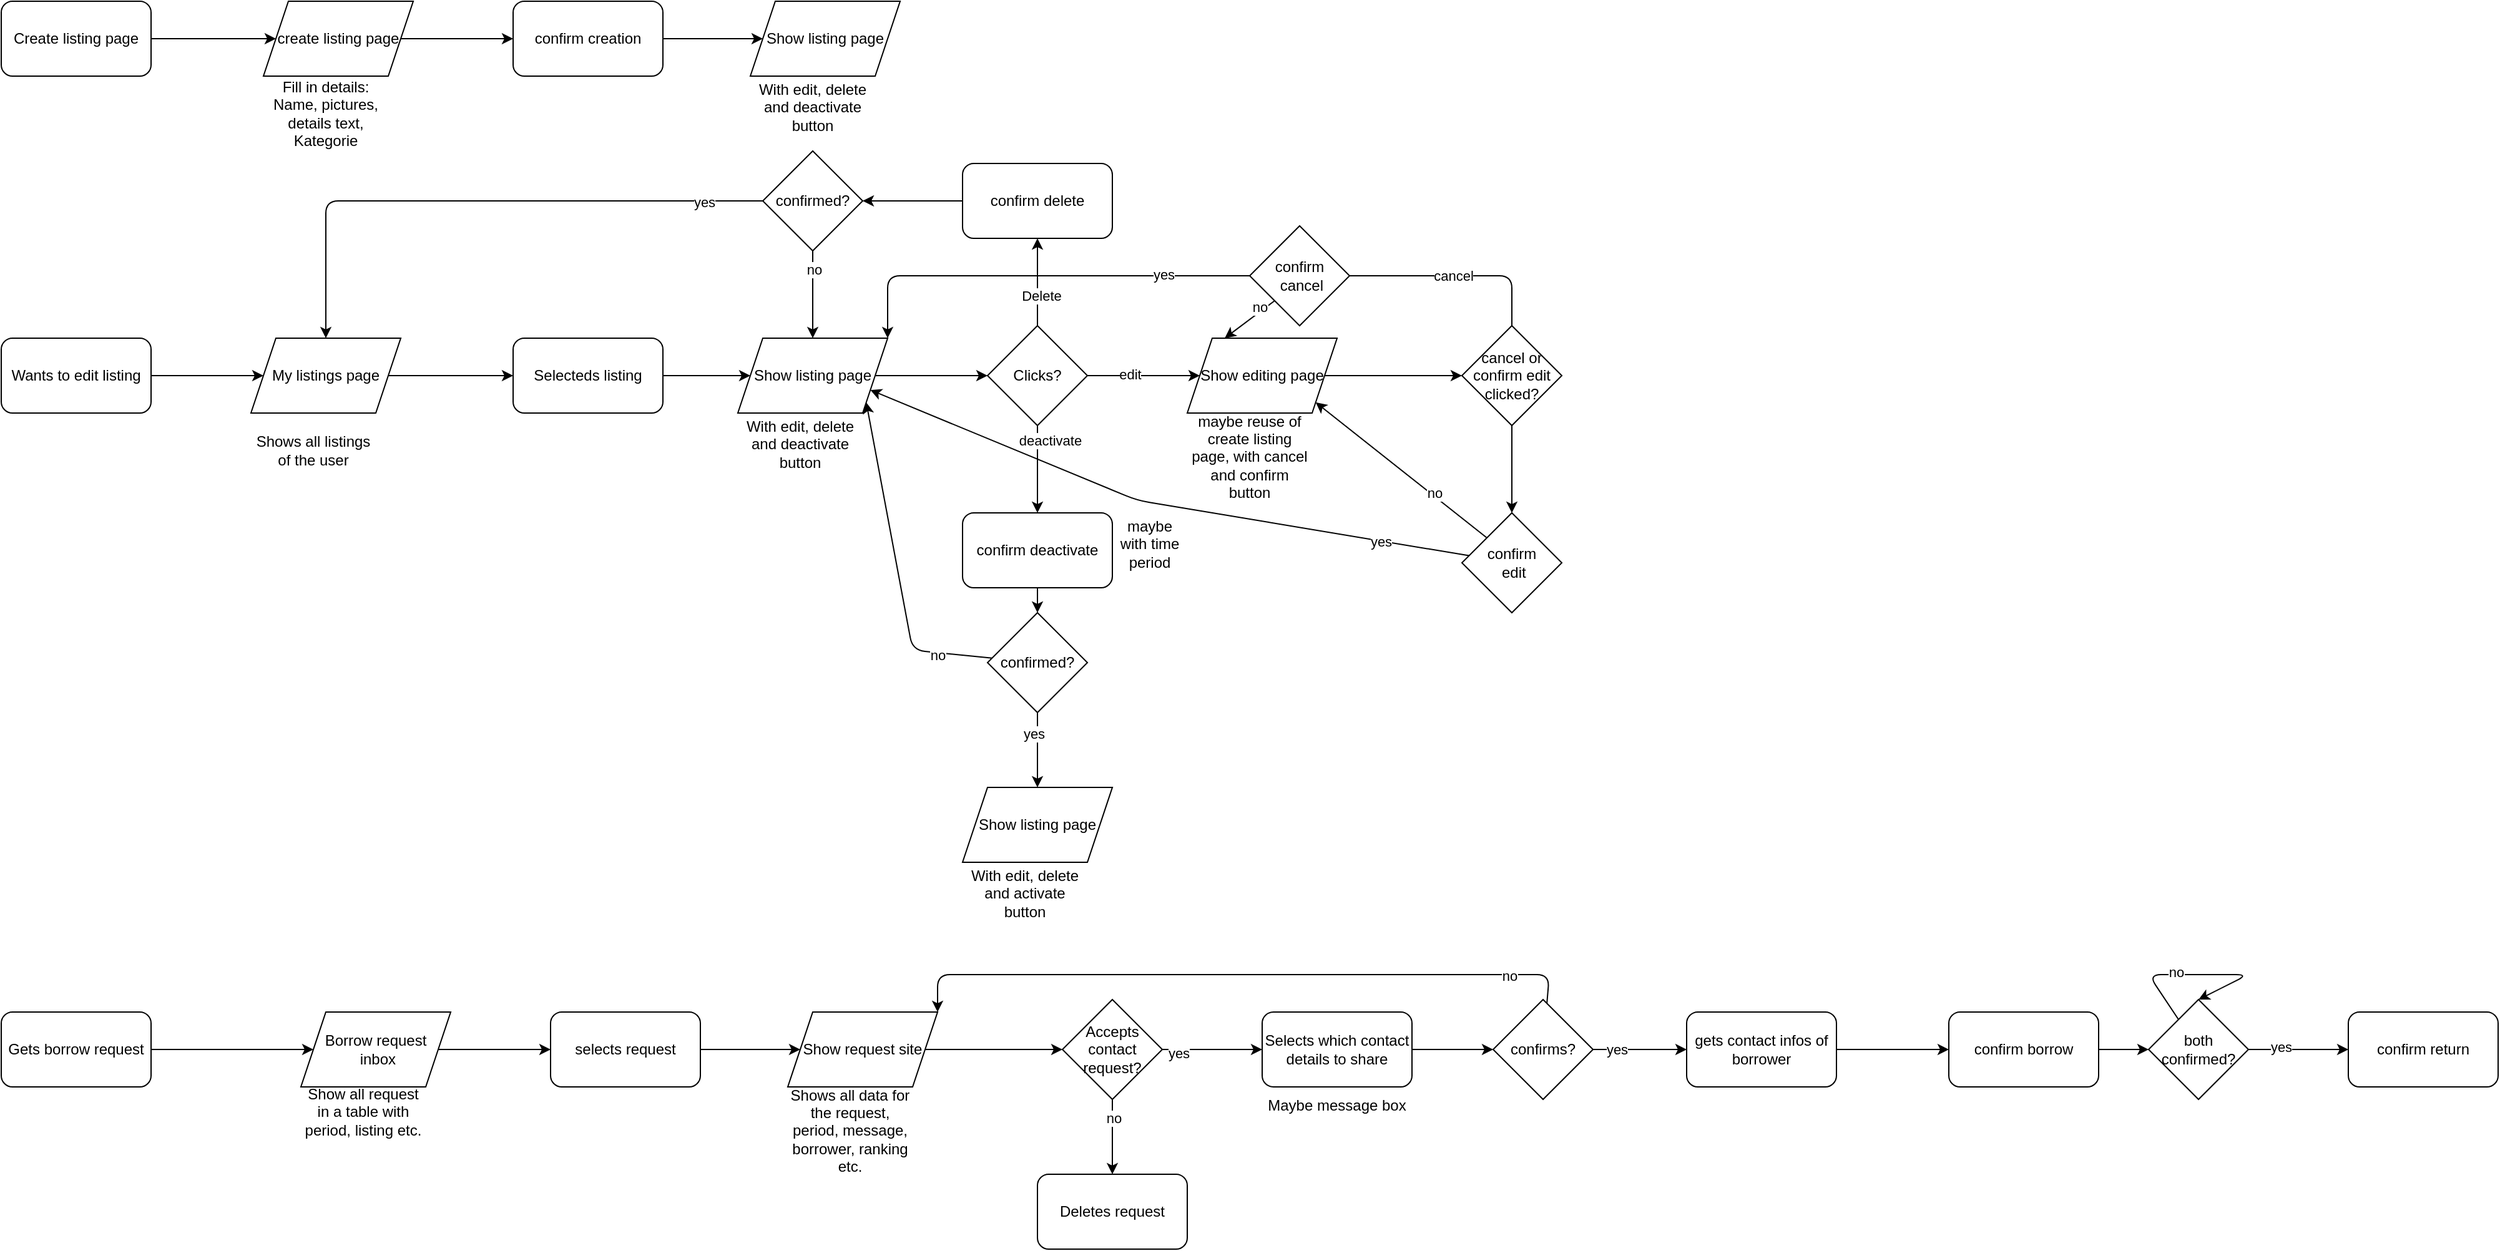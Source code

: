 <mxfile>
    <diagram id="UMplKjhyybwrrLkcO9Zi" name="Page-1">
        <mxGraphModel dx="854" dy="787" grid="1" gridSize="10" guides="1" tooltips="1" connect="1" arrows="1" fold="1" page="1" pageScale="1" pageWidth="850" pageHeight="1100" math="0" shadow="0">
            <root>
                <mxCell id="0"/>
                <mxCell id="1" parent="0"/>
                <mxCell id="4" style="edgeStyle=none;html=1;entryX=0;entryY=0.5;entryDx=0;entryDy=0;" edge="1" parent="1" source="2" target="3">
                    <mxGeometry relative="1" as="geometry"/>
                </mxCell>
                <mxCell id="2" value="Create listing page" style="rounded=1;whiteSpace=wrap;html=1;" vertex="1" parent="1">
                    <mxGeometry x="40" y="320" width="120" height="60" as="geometry"/>
                </mxCell>
                <mxCell id="9" style="edgeStyle=none;html=1;" edge="1" parent="1" source="3" target="8">
                    <mxGeometry relative="1" as="geometry"/>
                </mxCell>
                <mxCell id="3" value="create listing page" style="shape=parallelogram;perimeter=parallelogramPerimeter;whiteSpace=wrap;html=1;fixedSize=1;" vertex="1" parent="1">
                    <mxGeometry x="250" y="320" width="120" height="60" as="geometry"/>
                </mxCell>
                <mxCell id="5" value="Fill in details:&lt;br&gt;Name, pictures, details text, Kategorie" style="text;html=1;strokeColor=none;fillColor=none;align=center;verticalAlign=middle;whiteSpace=wrap;rounded=0;" vertex="1" parent="1">
                    <mxGeometry x="250" y="380" width="100" height="60" as="geometry"/>
                </mxCell>
                <mxCell id="11" style="edgeStyle=none;html=1;entryX=0;entryY=0.5;entryDx=0;entryDy=0;" edge="1" parent="1" source="8" target="10">
                    <mxGeometry relative="1" as="geometry"/>
                </mxCell>
                <mxCell id="8" value="confirm creation" style="rounded=1;whiteSpace=wrap;html=1;" vertex="1" parent="1">
                    <mxGeometry x="450" y="320" width="120" height="60" as="geometry"/>
                </mxCell>
                <mxCell id="10" value="Show listing page" style="shape=parallelogram;perimeter=parallelogramPerimeter;whiteSpace=wrap;html=1;fixedSize=1;" vertex="1" parent="1">
                    <mxGeometry x="640" y="320" width="120" height="60" as="geometry"/>
                </mxCell>
                <mxCell id="12" value="With edit, delete and deactivate button" style="text;html=1;strokeColor=none;fillColor=none;align=center;verticalAlign=middle;whiteSpace=wrap;rounded=0;" vertex="1" parent="1">
                    <mxGeometry x="640" y="380" width="100" height="50" as="geometry"/>
                </mxCell>
                <mxCell id="15" style="edgeStyle=none;html=1;" edge="1" parent="1" source="13" target="14">
                    <mxGeometry relative="1" as="geometry"/>
                </mxCell>
                <mxCell id="13" value="Wants to edit listing" style="rounded=1;whiteSpace=wrap;html=1;" vertex="1" parent="1">
                    <mxGeometry x="40" y="590" width="120" height="60" as="geometry"/>
                </mxCell>
                <mxCell id="18" style="edgeStyle=none;html=1;" edge="1" parent="1" source="14" target="17">
                    <mxGeometry relative="1" as="geometry"/>
                </mxCell>
                <mxCell id="14" value="My listings page" style="shape=parallelogram;perimeter=parallelogramPerimeter;whiteSpace=wrap;html=1;fixedSize=1;" vertex="1" parent="1">
                    <mxGeometry x="240" y="590" width="120" height="60" as="geometry"/>
                </mxCell>
                <mxCell id="16" value="Shows all listings of the user" style="text;html=1;strokeColor=none;fillColor=none;align=center;verticalAlign=middle;whiteSpace=wrap;rounded=0;" vertex="1" parent="1">
                    <mxGeometry x="240" y="650" width="100" height="60" as="geometry"/>
                </mxCell>
                <mxCell id="21" style="edgeStyle=none;html=1;" edge="1" parent="1" source="17" target="19">
                    <mxGeometry relative="1" as="geometry"/>
                </mxCell>
                <mxCell id="17" value="Selecteds listing" style="rounded=1;whiteSpace=wrap;html=1;" vertex="1" parent="1">
                    <mxGeometry x="450" y="590" width="120" height="60" as="geometry"/>
                </mxCell>
                <mxCell id="25" style="edgeStyle=none;html=1;" edge="1" parent="1" source="19" target="24">
                    <mxGeometry relative="1" as="geometry"/>
                </mxCell>
                <mxCell id="19" value="Show listing page" style="shape=parallelogram;perimeter=parallelogramPerimeter;whiteSpace=wrap;html=1;fixedSize=1;" vertex="1" parent="1">
                    <mxGeometry x="630" y="590" width="120" height="60" as="geometry"/>
                </mxCell>
                <mxCell id="20" value="With edit, delete and deactivate button" style="text;html=1;strokeColor=none;fillColor=none;align=center;verticalAlign=middle;whiteSpace=wrap;rounded=0;" vertex="1" parent="1">
                    <mxGeometry x="630" y="650" width="100" height="50" as="geometry"/>
                </mxCell>
                <mxCell id="28" style="edgeStyle=none;html=1;entryX=0.5;entryY=1;entryDx=0;entryDy=0;" edge="1" parent="1" source="24" target="27">
                    <mxGeometry relative="1" as="geometry"/>
                </mxCell>
                <mxCell id="30" value="Delete" style="edgeLabel;html=1;align=center;verticalAlign=middle;resizable=0;points=[];" vertex="1" connectable="0" parent="28">
                    <mxGeometry x="-0.314" y="-3" relative="1" as="geometry">
                        <mxPoint as="offset"/>
                    </mxGeometry>
                </mxCell>
                <mxCell id="43" style="edgeStyle=none;html=1;" edge="1" parent="1" source="24" target="42">
                    <mxGeometry relative="1" as="geometry"/>
                </mxCell>
                <mxCell id="45" value="deactivate" style="edgeLabel;html=1;align=center;verticalAlign=middle;resizable=0;points=[];" vertex="1" connectable="0" parent="43">
                    <mxGeometry x="-0.6" y="-2" relative="1" as="geometry">
                        <mxPoint x="12" y="-2" as="offset"/>
                    </mxGeometry>
                </mxCell>
                <mxCell id="56" style="edgeStyle=none;html=1;" edge="1" parent="1" source="24" target="55">
                    <mxGeometry relative="1" as="geometry"/>
                </mxCell>
                <mxCell id="57" value="edit" style="edgeLabel;html=1;align=center;verticalAlign=middle;resizable=0;points=[];" vertex="1" connectable="0" parent="56">
                    <mxGeometry x="-0.244" y="1" relative="1" as="geometry">
                        <mxPoint as="offset"/>
                    </mxGeometry>
                </mxCell>
                <mxCell id="24" value="Clicks?" style="rhombus;whiteSpace=wrap;html=1;" vertex="1" parent="1">
                    <mxGeometry x="830" y="580" width="80" height="80" as="geometry"/>
                </mxCell>
                <mxCell id="32" style="edgeStyle=none;html=1;" edge="1" parent="1" source="27" target="31">
                    <mxGeometry relative="1" as="geometry"/>
                </mxCell>
                <mxCell id="27" value="confirm delete" style="rounded=1;whiteSpace=wrap;html=1;" vertex="1" parent="1">
                    <mxGeometry x="810" y="450" width="120" height="60" as="geometry"/>
                </mxCell>
                <mxCell id="38" style="edgeStyle=none;html=1;entryX=0.5;entryY=0;entryDx=0;entryDy=0;" edge="1" parent="1" source="31" target="19">
                    <mxGeometry relative="1" as="geometry"/>
                </mxCell>
                <mxCell id="39" value="no" style="edgeLabel;html=1;align=center;verticalAlign=middle;resizable=0;points=[];" vertex="1" connectable="0" parent="38">
                    <mxGeometry x="-0.571" y="1" relative="1" as="geometry">
                        <mxPoint as="offset"/>
                    </mxGeometry>
                </mxCell>
                <mxCell id="40" style="edgeStyle=none;html=1;entryX=0.5;entryY=0;entryDx=0;entryDy=0;" edge="1" parent="1" source="31" target="14">
                    <mxGeometry relative="1" as="geometry">
                        <Array as="points">
                            <mxPoint x="300" y="480"/>
                        </Array>
                    </mxGeometry>
                </mxCell>
                <mxCell id="41" value="yes" style="edgeLabel;html=1;align=center;verticalAlign=middle;resizable=0;points=[];" vertex="1" connectable="0" parent="40">
                    <mxGeometry x="-0.796" y="1" relative="1" as="geometry">
                        <mxPoint as="offset"/>
                    </mxGeometry>
                </mxCell>
                <mxCell id="31" value="confirmed?" style="rhombus;whiteSpace=wrap;html=1;" vertex="1" parent="1">
                    <mxGeometry x="650" y="440" width="80" height="80" as="geometry"/>
                </mxCell>
                <mxCell id="47" style="edgeStyle=none;html=1;" edge="1" parent="1" source="42" target="46">
                    <mxGeometry relative="1" as="geometry"/>
                </mxCell>
                <mxCell id="42" value="confirm deactivate" style="rounded=1;whiteSpace=wrap;html=1;" vertex="1" parent="1">
                    <mxGeometry x="810" y="730" width="120" height="60" as="geometry"/>
                </mxCell>
                <mxCell id="48" style="edgeStyle=none;html=1;entryX=1;entryY=1;entryDx=0;entryDy=0;" edge="1" parent="1" source="46" target="19">
                    <mxGeometry relative="1" as="geometry">
                        <Array as="points">
                            <mxPoint x="770" y="840"/>
                        </Array>
                    </mxGeometry>
                </mxCell>
                <mxCell id="49" value="no" style="edgeLabel;html=1;align=center;verticalAlign=middle;resizable=0;points=[];" vertex="1" connectable="0" parent="48">
                    <mxGeometry x="-0.672" y="2" relative="1" as="geometry">
                        <mxPoint as="offset"/>
                    </mxGeometry>
                </mxCell>
                <mxCell id="52" style="edgeStyle=none;html=1;" edge="1" parent="1" source="46" target="50">
                    <mxGeometry relative="1" as="geometry"/>
                </mxCell>
                <mxCell id="53" value="yes" style="edgeLabel;html=1;align=center;verticalAlign=middle;resizable=0;points=[];" vertex="1" connectable="0" parent="52">
                    <mxGeometry x="-0.433" y="-3" relative="1" as="geometry">
                        <mxPoint as="offset"/>
                    </mxGeometry>
                </mxCell>
                <mxCell id="46" value="confirmed?" style="rhombus;whiteSpace=wrap;html=1;" vertex="1" parent="1">
                    <mxGeometry x="830" y="810" width="80" height="80" as="geometry"/>
                </mxCell>
                <mxCell id="50" value="Show listing page" style="shape=parallelogram;perimeter=parallelogramPerimeter;whiteSpace=wrap;html=1;fixedSize=1;" vertex="1" parent="1">
                    <mxGeometry x="810" y="950" width="120" height="60" as="geometry"/>
                </mxCell>
                <mxCell id="51" value="With edit, delete and activate button" style="text;html=1;strokeColor=none;fillColor=none;align=center;verticalAlign=middle;whiteSpace=wrap;rounded=0;" vertex="1" parent="1">
                    <mxGeometry x="810" y="1010" width="100" height="50" as="geometry"/>
                </mxCell>
                <mxCell id="54" value="maybe with time period" style="text;html=1;strokeColor=none;fillColor=none;align=center;verticalAlign=middle;whiteSpace=wrap;rounded=0;" vertex="1" parent="1">
                    <mxGeometry x="930" y="730" width="60" height="50" as="geometry"/>
                </mxCell>
                <mxCell id="60" value="" style="edgeStyle=none;html=1;" edge="1" parent="1" source="55" target="59">
                    <mxGeometry relative="1" as="geometry"/>
                </mxCell>
                <mxCell id="55" value="Show editing page" style="shape=parallelogram;perimeter=parallelogramPerimeter;whiteSpace=wrap;html=1;fixedSize=1;" vertex="1" parent="1">
                    <mxGeometry x="990" y="590" width="120" height="60" as="geometry"/>
                </mxCell>
                <mxCell id="58" value="maybe reuse of create listing page, with cancel and confirm button" style="text;html=1;strokeColor=none;fillColor=none;align=center;verticalAlign=middle;whiteSpace=wrap;rounded=0;" vertex="1" parent="1">
                    <mxGeometry x="990" y="650" width="100" height="70" as="geometry"/>
                </mxCell>
                <mxCell id="61" style="edgeStyle=none;html=1;entryX=1;entryY=0;entryDx=0;entryDy=0;" edge="1" parent="1" source="59" target="19">
                    <mxGeometry relative="1" as="geometry">
                        <Array as="points">
                            <mxPoint x="1250" y="540"/>
                            <mxPoint x="750" y="540"/>
                        </Array>
                    </mxGeometry>
                </mxCell>
                <mxCell id="62" value="cancel" style="edgeLabel;html=1;align=center;verticalAlign=middle;resizable=0;points=[];" vertex="1" connectable="0" parent="61">
                    <mxGeometry x="-0.705" relative="1" as="geometry">
                        <mxPoint as="offset"/>
                    </mxGeometry>
                </mxCell>
                <mxCell id="64" value="yes" style="edgeLabel;html=1;align=center;verticalAlign=middle;resizable=0;points=[];" vertex="1" connectable="0" parent="61">
                    <mxGeometry x="0.081" y="-1" relative="1" as="geometry">
                        <mxPoint as="offset"/>
                    </mxGeometry>
                </mxCell>
                <mxCell id="68" style="edgeStyle=none;html=1;" edge="1" parent="1" source="59" target="67">
                    <mxGeometry relative="1" as="geometry"/>
                </mxCell>
                <mxCell id="59" value="cancel or confirm edit clicked?" style="rhombus;whiteSpace=wrap;html=1;" vertex="1" parent="1">
                    <mxGeometry x="1210" y="580" width="80" height="80" as="geometry"/>
                </mxCell>
                <mxCell id="65" style="edgeStyle=none;html=1;exitX=0;exitY=1;exitDx=0;exitDy=0;entryX=0.25;entryY=0;entryDx=0;entryDy=0;" edge="1" parent="1" source="63" target="55">
                    <mxGeometry relative="1" as="geometry"/>
                </mxCell>
                <mxCell id="66" value="no" style="edgeLabel;html=1;align=center;verticalAlign=middle;resizable=0;points=[];" vertex="1" connectable="0" parent="65">
                    <mxGeometry x="-0.496" y="-3" relative="1" as="geometry">
                        <mxPoint as="offset"/>
                    </mxGeometry>
                </mxCell>
                <mxCell id="63" value="confirm&lt;br&gt;&amp;nbsp;cancel" style="rhombus;whiteSpace=wrap;html=1;" vertex="1" parent="1">
                    <mxGeometry x="1040" y="500" width="80" height="80" as="geometry"/>
                </mxCell>
                <mxCell id="69" value="" style="edgeStyle=none;html=1;entryX=1;entryY=0.75;entryDx=0;entryDy=0;" edge="1" parent="1" source="67" target="19">
                    <mxGeometry x="-0.614" y="2" relative="1" as="geometry">
                        <Array as="points">
                            <mxPoint x="950" y="720"/>
                        </Array>
                        <mxPoint as="offset"/>
                    </mxGeometry>
                </mxCell>
                <mxCell id="70" value="yes" style="edgeLabel;html=1;align=center;verticalAlign=middle;resizable=0;points=[];" vertex="1" connectable="0" parent="69">
                    <mxGeometry x="-0.713" relative="1" as="geometry">
                        <mxPoint as="offset"/>
                    </mxGeometry>
                </mxCell>
                <mxCell id="71" style="edgeStyle=none;html=1;exitX=0;exitY=0;exitDx=0;exitDy=0;entryX=1;entryY=1;entryDx=0;entryDy=0;" edge="1" parent="1" source="67" target="55">
                    <mxGeometry relative="1" as="geometry"/>
                </mxCell>
                <mxCell id="72" value="no" style="edgeLabel;html=1;align=center;verticalAlign=middle;resizable=0;points=[];" vertex="1" connectable="0" parent="71">
                    <mxGeometry x="-0.368" y="-2" relative="1" as="geometry">
                        <mxPoint as="offset"/>
                    </mxGeometry>
                </mxCell>
                <mxCell id="67" value="confirm&lt;br&gt;&amp;nbsp;edit" style="rhombus;whiteSpace=wrap;html=1;" vertex="1" parent="1">
                    <mxGeometry x="1210" y="730" width="80" height="80" as="geometry"/>
                </mxCell>
                <mxCell id="75" style="edgeStyle=none;html=1;entryX=0;entryY=0.5;entryDx=0;entryDy=0;" edge="1" parent="1" source="73" target="74">
                    <mxGeometry relative="1" as="geometry"/>
                </mxCell>
                <mxCell id="73" value="Gets borrow request" style="rounded=1;whiteSpace=wrap;html=1;" vertex="1" parent="1">
                    <mxGeometry x="40" y="1130" width="120" height="60" as="geometry"/>
                </mxCell>
                <mxCell id="78" style="edgeStyle=none;html=1;" edge="1" parent="1" source="74" target="77">
                    <mxGeometry relative="1" as="geometry"/>
                </mxCell>
                <mxCell id="74" value="Borrow request&lt;br&gt;&amp;nbsp;inbox" style="shape=parallelogram;perimeter=parallelogramPerimeter;whiteSpace=wrap;html=1;fixedSize=1;" vertex="1" parent="1">
                    <mxGeometry x="280" y="1130" width="120" height="60" as="geometry"/>
                </mxCell>
                <mxCell id="76" value="Show all request in a table with period, listing etc." style="text;html=1;strokeColor=none;fillColor=none;align=center;verticalAlign=middle;whiteSpace=wrap;rounded=0;" vertex="1" parent="1">
                    <mxGeometry x="280" y="1190" width="100" height="40" as="geometry"/>
                </mxCell>
                <mxCell id="80" style="edgeStyle=none;html=1;" edge="1" parent="1" source="77" target="79">
                    <mxGeometry relative="1" as="geometry"/>
                </mxCell>
                <mxCell id="77" value="selects request" style="rounded=1;whiteSpace=wrap;html=1;" vertex="1" parent="1">
                    <mxGeometry x="480" y="1130" width="120" height="60" as="geometry"/>
                </mxCell>
                <mxCell id="83" value="" style="edgeStyle=none;html=1;" edge="1" parent="1" source="79" target="82">
                    <mxGeometry relative="1" as="geometry"/>
                </mxCell>
                <mxCell id="79" value="Show request site" style="shape=parallelogram;perimeter=parallelogramPerimeter;whiteSpace=wrap;html=1;fixedSize=1;" vertex="1" parent="1">
                    <mxGeometry x="670" y="1130" width="120" height="60" as="geometry"/>
                </mxCell>
                <mxCell id="81" value="Shows all data for the request, period, message, borrower, ranking etc." style="text;html=1;strokeColor=none;fillColor=none;align=center;verticalAlign=middle;whiteSpace=wrap;rounded=0;" vertex="1" parent="1">
                    <mxGeometry x="670" y="1190" width="100" height="70" as="geometry"/>
                </mxCell>
                <mxCell id="85" style="edgeStyle=none;html=1;entryX=0.5;entryY=0;entryDx=0;entryDy=0;" edge="1" parent="1" source="82" target="84">
                    <mxGeometry relative="1" as="geometry"/>
                </mxCell>
                <mxCell id="86" value="no" style="edgeLabel;html=1;align=center;verticalAlign=middle;resizable=0;points=[];" vertex="1" connectable="0" parent="85">
                    <mxGeometry x="-0.494" y="1" relative="1" as="geometry">
                        <mxPoint as="offset"/>
                    </mxGeometry>
                </mxCell>
                <mxCell id="88" style="edgeStyle=none;html=1;entryX=0;entryY=0.5;entryDx=0;entryDy=0;" edge="1" parent="1" source="82" target="87">
                    <mxGeometry relative="1" as="geometry"/>
                </mxCell>
                <mxCell id="89" value="yes" style="edgeLabel;html=1;align=center;verticalAlign=middle;resizable=0;points=[];" vertex="1" connectable="0" parent="88">
                    <mxGeometry x="-0.669" y="-3" relative="1" as="geometry">
                        <mxPoint as="offset"/>
                    </mxGeometry>
                </mxCell>
                <mxCell id="82" value="Accepts&lt;br&gt;contact request?" style="rhombus;whiteSpace=wrap;html=1;" vertex="1" parent="1">
                    <mxGeometry x="890" y="1120" width="80" height="80" as="geometry"/>
                </mxCell>
                <mxCell id="84" value="Deletes request" style="rounded=1;whiteSpace=wrap;html=1;" vertex="1" parent="1">
                    <mxGeometry x="870" y="1260" width="120" height="60" as="geometry"/>
                </mxCell>
                <mxCell id="94" style="edgeStyle=none;html=1;" edge="1" parent="1" source="87" target="93">
                    <mxGeometry relative="1" as="geometry"/>
                </mxCell>
                <mxCell id="87" value="Selects which contact details to share" style="rounded=1;whiteSpace=wrap;html=1;" vertex="1" parent="1">
                    <mxGeometry x="1050" y="1130" width="120" height="60" as="geometry"/>
                </mxCell>
                <mxCell id="90" value="Maybe message box" style="text;html=1;strokeColor=none;fillColor=none;align=center;verticalAlign=middle;whiteSpace=wrap;rounded=0;" vertex="1" parent="1">
                    <mxGeometry x="1050" y="1190" width="120" height="30" as="geometry"/>
                </mxCell>
                <mxCell id="95" style="edgeStyle=none;html=1;entryX=1;entryY=0;entryDx=0;entryDy=0;" edge="1" parent="1" source="93" target="79">
                    <mxGeometry relative="1" as="geometry">
                        <Array as="points">
                            <mxPoint x="1280" y="1100"/>
                            <mxPoint x="1030" y="1100"/>
                            <mxPoint x="790" y="1100"/>
                        </Array>
                    </mxGeometry>
                </mxCell>
                <mxCell id="96" value="no" style="edgeLabel;html=1;align=center;verticalAlign=middle;resizable=0;points=[];" vertex="1" connectable="0" parent="95">
                    <mxGeometry x="-0.797" y="1" relative="1" as="geometry">
                        <mxPoint as="offset"/>
                    </mxGeometry>
                </mxCell>
                <mxCell id="99" style="edgeStyle=none;html=1;entryX=0;entryY=0.5;entryDx=0;entryDy=0;" edge="1" parent="1" source="93" target="97">
                    <mxGeometry relative="1" as="geometry"/>
                </mxCell>
                <mxCell id="100" value="yes" style="edgeLabel;html=1;align=center;verticalAlign=middle;resizable=0;points=[];" vertex="1" connectable="0" parent="99">
                    <mxGeometry x="-0.498" relative="1" as="geometry">
                        <mxPoint as="offset"/>
                    </mxGeometry>
                </mxCell>
                <mxCell id="93" value="confirms?" style="rhombus;whiteSpace=wrap;html=1;" vertex="1" parent="1">
                    <mxGeometry x="1235" y="1120" width="80" height="80" as="geometry"/>
                </mxCell>
                <mxCell id="102" style="edgeStyle=none;html=1;" edge="1" parent="1" source="97" target="101">
                    <mxGeometry relative="1" as="geometry"/>
                </mxCell>
                <mxCell id="97" value="gets contact infos of borrower" style="rounded=1;whiteSpace=wrap;html=1;" vertex="1" parent="1">
                    <mxGeometry x="1390" y="1130" width="120" height="60" as="geometry"/>
                </mxCell>
                <mxCell id="106" style="edgeStyle=none;html=1;" edge="1" parent="1" source="101" target="105">
                    <mxGeometry relative="1" as="geometry"/>
                </mxCell>
                <mxCell id="101" value="confirm borrow" style="rounded=1;whiteSpace=wrap;html=1;" vertex="1" parent="1">
                    <mxGeometry x="1600" y="1130" width="120" height="60" as="geometry"/>
                </mxCell>
                <mxCell id="103" value="confirm return" style="rounded=1;whiteSpace=wrap;html=1;" vertex="1" parent="1">
                    <mxGeometry x="1920" y="1130" width="120" height="60" as="geometry"/>
                </mxCell>
                <mxCell id="107" style="edgeStyle=none;html=1;entryX=0;entryY=0.5;entryDx=0;entryDy=0;" edge="1" parent="1" source="105" target="103">
                    <mxGeometry relative="1" as="geometry"/>
                </mxCell>
                <mxCell id="108" value="yes" style="edgeLabel;html=1;align=center;verticalAlign=middle;resizable=0;points=[];" vertex="1" connectable="0" parent="107">
                    <mxGeometry x="-0.36" y="2" relative="1" as="geometry">
                        <mxPoint as="offset"/>
                    </mxGeometry>
                </mxCell>
                <mxCell id="105" value="both confirmed?" style="rhombus;whiteSpace=wrap;html=1;" vertex="1" parent="1">
                    <mxGeometry x="1760" y="1120" width="80" height="80" as="geometry"/>
                </mxCell>
                <mxCell id="109" style="edgeStyle=none;html=1;entryX=0.5;entryY=0;entryDx=0;entryDy=0;" edge="1" parent="1" source="105" target="105">
                    <mxGeometry relative="1" as="geometry">
                        <Array as="points">
                            <mxPoint x="1840" y="1100"/>
                        </Array>
                    </mxGeometry>
                </mxCell>
                <mxCell id="110" value="no" style="edgeLabel;html=1;align=center;verticalAlign=middle;resizable=0;points=[];" vertex="1" connectable="0" parent="109">
                    <mxGeometry x="-0.208" y="2" relative="1" as="geometry">
                        <mxPoint x="-1" as="offset"/>
                    </mxGeometry>
                </mxCell>
            </root>
        </mxGraphModel>
    </diagram>
</mxfile>
